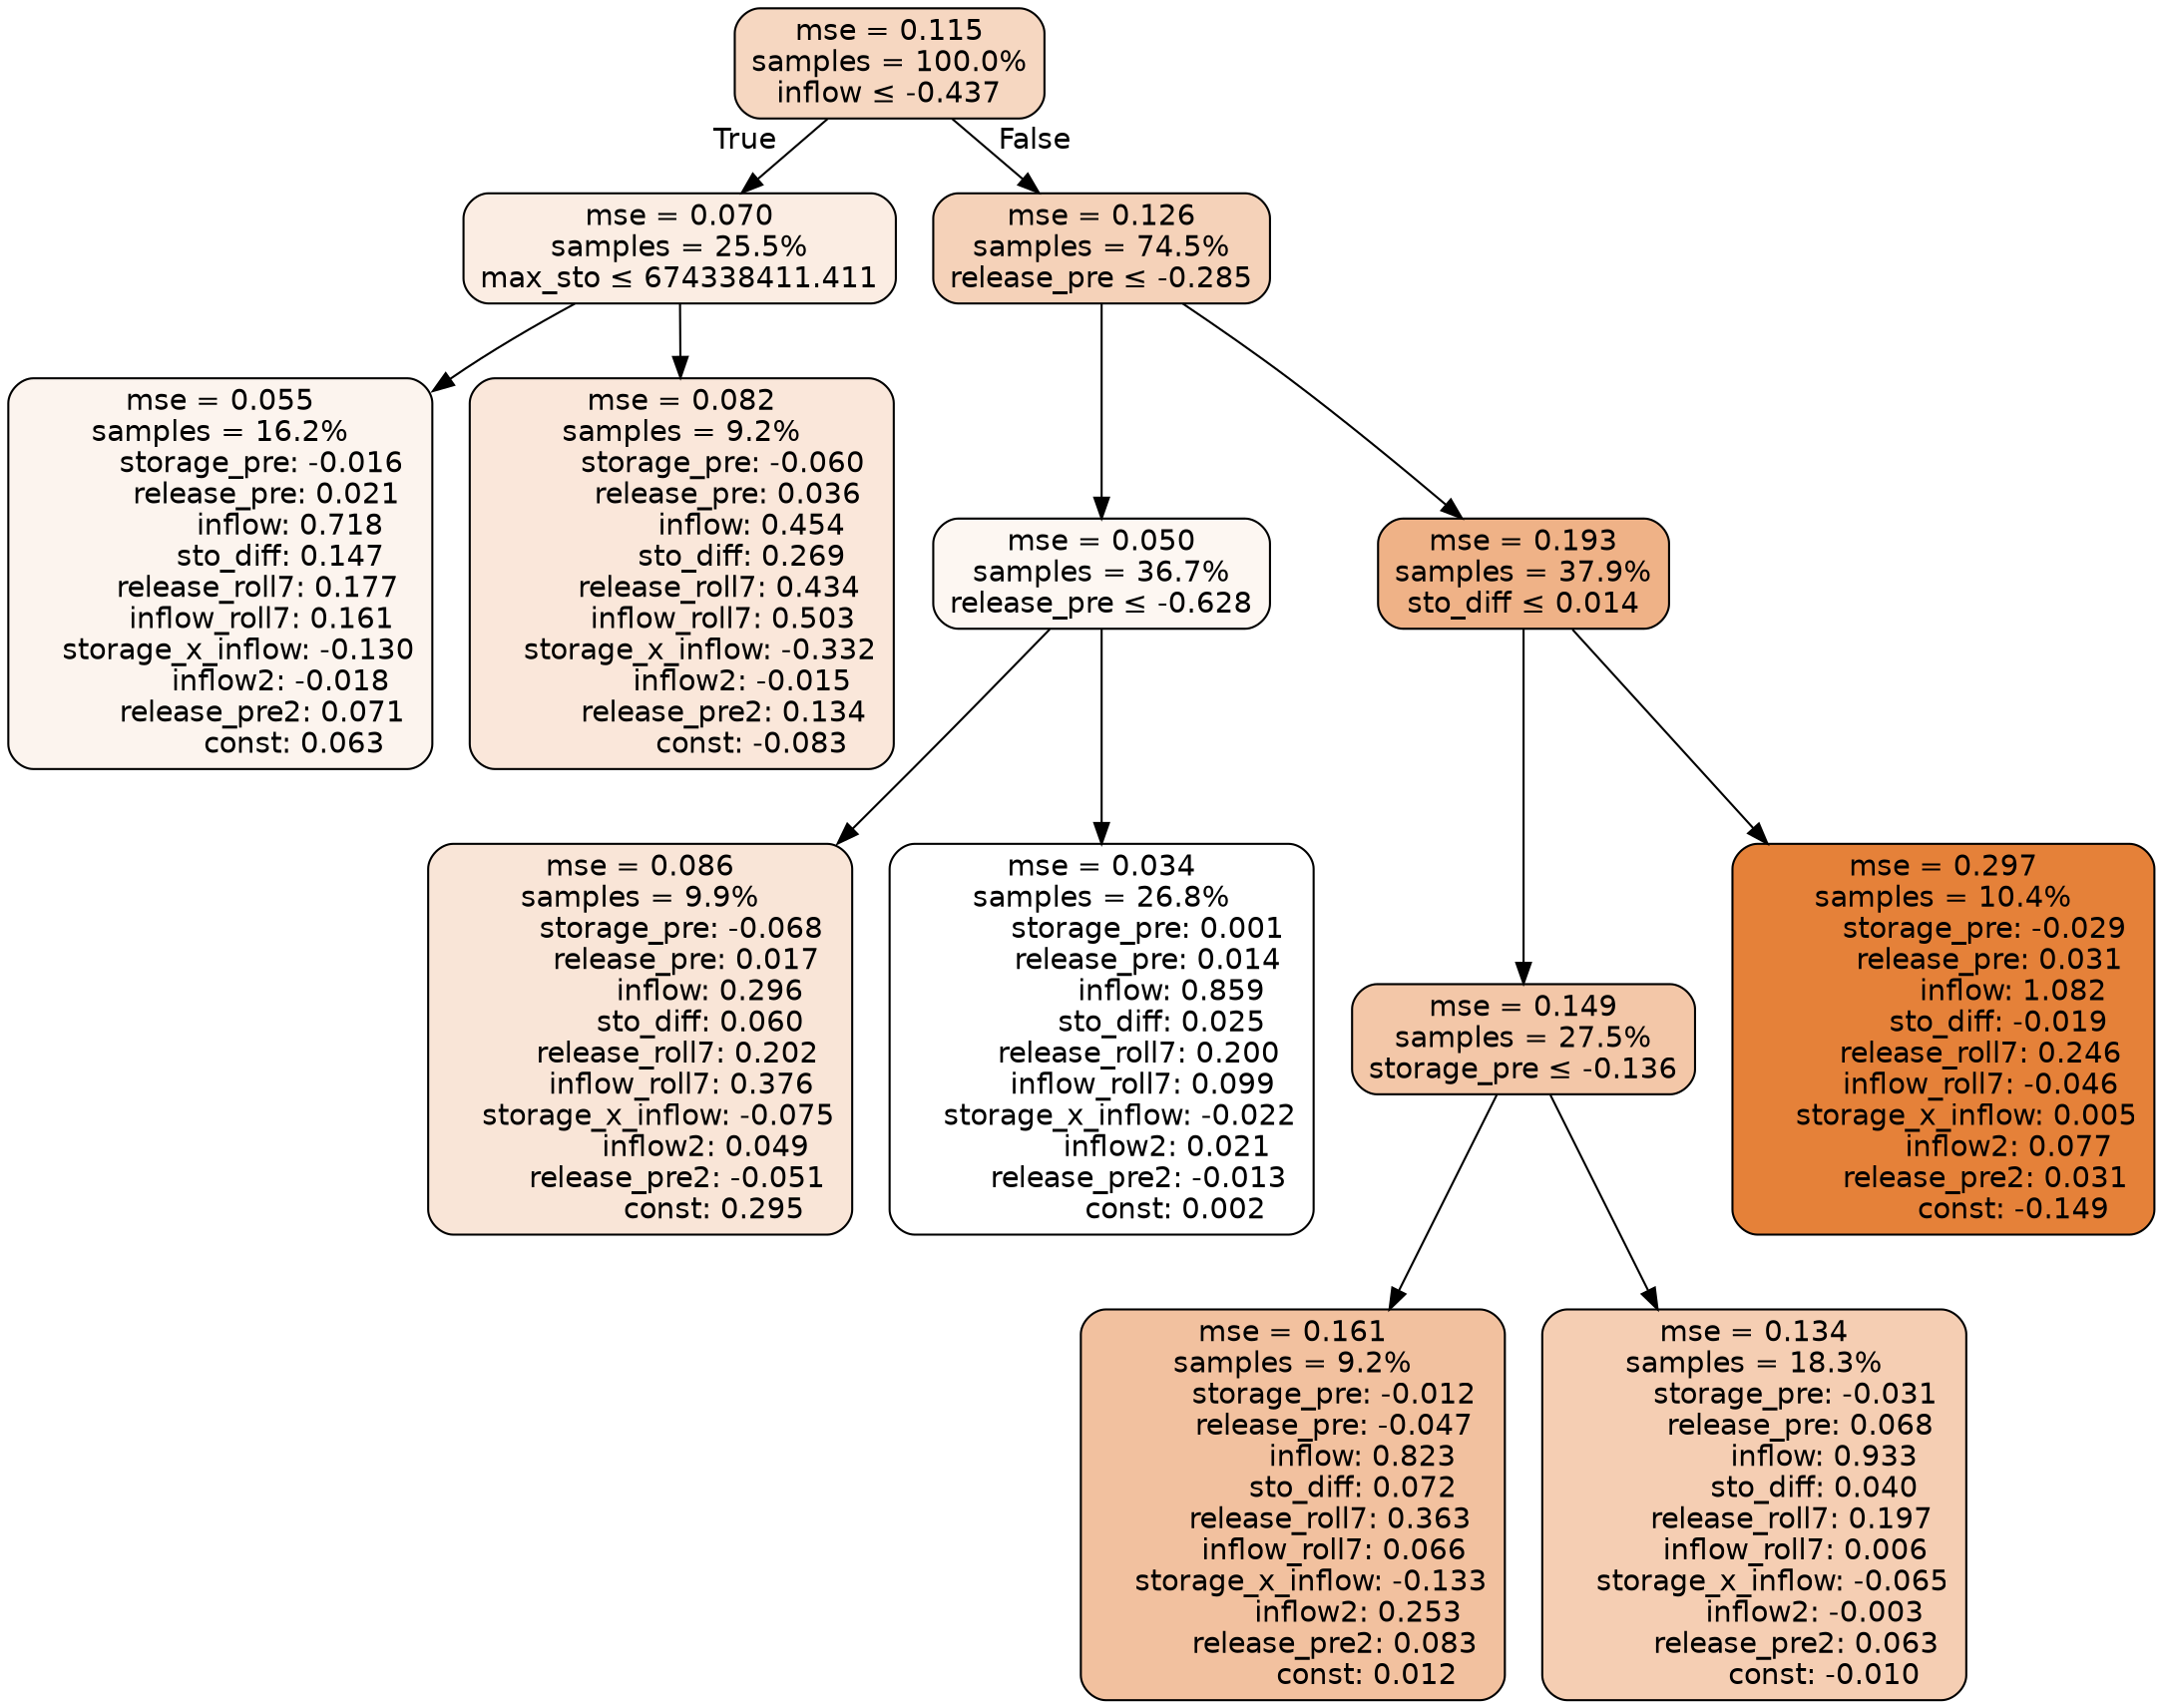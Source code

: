 digraph tree {
bgcolor="transparent"
node [shape=rectangle, style="filled, rounded", color="black", fontname=helvetica] ;
edge [fontname=helvetica] ;
	"0" [label="mse = 0.115
samples = 100.0%
inflow &le; -0.437", fillcolor="#f6d7c1"]
	"1" [label="mse = 0.070
samples = 25.5%
max_sto &le; 674338411.411", fillcolor="#fbede3"]
	"2" [label="mse = 0.055
samples = 16.2%
         storage_pre: -0.016
          release_pre: 0.021
               inflow: 0.718
             sto_diff: 0.147
        release_roll7: 0.177
         inflow_roll7: 0.161
    storage_x_inflow: -0.130
             inflow2: -0.018
         release_pre2: 0.071
                const: 0.063", fillcolor="#fcf4ee"]
	"3" [label="mse = 0.082
samples = 9.2%
         storage_pre: -0.060
          release_pre: 0.036
               inflow: 0.454
             sto_diff: 0.269
        release_roll7: 0.434
         inflow_roll7: 0.503
    storage_x_inflow: -0.332
             inflow2: -0.015
         release_pre2: 0.134
               const: -0.083", fillcolor="#fae7da"]
	"4" [label="mse = 0.126
samples = 74.5%
release_pre &le; -0.285", fillcolor="#f5d2b9"]
	"5" [label="mse = 0.050
samples = 36.7%
release_pre &le; -0.628", fillcolor="#fdf7f2"]
	"6" [label="mse = 0.086
samples = 9.9%
         storage_pre: -0.068
          release_pre: 0.017
               inflow: 0.296
             sto_diff: 0.060
        release_roll7: 0.202
         inflow_roll7: 0.376
    storage_x_inflow: -0.075
              inflow2: 0.049
        release_pre2: -0.051
                const: 0.295", fillcolor="#f9e5d7"]
	"7" [label="mse = 0.034
samples = 26.8%
          storage_pre: 0.001
          release_pre: 0.014
               inflow: 0.859
             sto_diff: 0.025
        release_roll7: 0.200
         inflow_roll7: 0.099
    storage_x_inflow: -0.022
              inflow2: 0.021
        release_pre2: -0.013
                const: 0.002", fillcolor="#ffffff"]
	"8" [label="mse = 0.193
samples = 37.9%
sto_diff &le; 0.014", fillcolor="#efb287"]
	"9" [label="mse = 0.149
samples = 27.5%
storage_pre &le; -0.136", fillcolor="#f3c7a8"]
	"10" [label="mse = 0.161
samples = 9.2%
         storage_pre: -0.012
         release_pre: -0.047
               inflow: 0.823
             sto_diff: 0.072
        release_roll7: 0.363
         inflow_roll7: 0.066
    storage_x_inflow: -0.133
              inflow2: 0.253
         release_pre2: 0.083
                const: 0.012", fillcolor="#f2c19f"]
	"11" [label="mse = 0.134
samples = 18.3%
         storage_pre: -0.031
          release_pre: 0.068
               inflow: 0.933
             sto_diff: 0.040
        release_roll7: 0.197
         inflow_roll7: 0.006
    storage_x_inflow: -0.065
             inflow2: -0.003
         release_pre2: 0.063
               const: -0.010", fillcolor="#f5ceb3"]
	"12" [label="mse = 0.297
samples = 10.4%
         storage_pre: -0.029
          release_pre: 0.031
               inflow: 1.082
            sto_diff: -0.019
        release_roll7: 0.246
        inflow_roll7: -0.046
     storage_x_inflow: 0.005
              inflow2: 0.077
         release_pre2: 0.031
               const: -0.149", fillcolor="#e58139"]

	"0" -> "1" [labeldistance=2.5, labelangle=45, headlabel="True"]
	"1" -> "2"
	"1" -> "3"
	"0" -> "4" [labeldistance=2.5, labelangle=-45, headlabel="False"]
	"4" -> "5"
	"5" -> "6"
	"5" -> "7"
	"4" -> "8"
	"8" -> "9"
	"9" -> "10"
	"9" -> "11"
	"8" -> "12"
}
